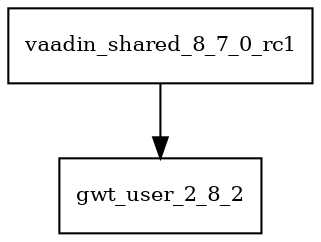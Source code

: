digraph vaadin_shared_8_7_0_rc1_dependencies {
  node [shape = box, fontsize=10.0];
  vaadin_shared_8_7_0_rc1 -> gwt_user_2_8_2;
}
